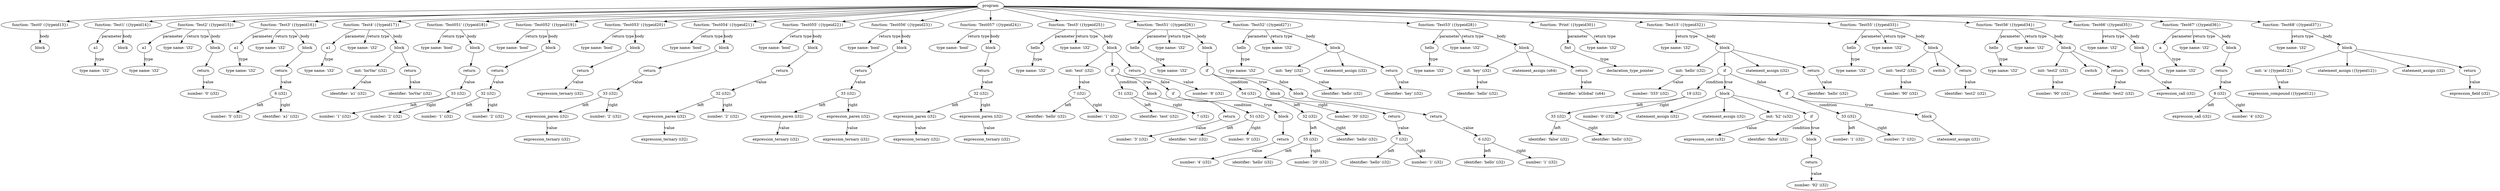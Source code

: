 digraph G {
"0x600003308000" [label="program"]
"0x6000033084e0" [label="function: 'Test0' ({typeid13})"]
"0x600003308540" [label="block"]
"0x6000033084e0" -> "0x600003308540" [label="body"]
"0x600003308000" -> "0x6000033084e0";
"0x600003308660" [label="function: 'Test1' ({typeid14})"]
"0x6000033085a0" [label="a1"]
"0x600003308600" [label="type name: 'i32'"]
"0x6000033085a0" -> "0x600003308600" [label="type"]
"0x600003308660" -> "0x6000033085a0" [label="parameter"]
"0x6000033086c0" [label="block"]
"0x600003308660" -> "0x6000033086c0" [label="body"]
"0x600003308000" -> "0x600003308660";
"0x600003308840" [label="function: 'Test2' ({typeid15})"]
"0x600003308720" [label="a1"]
"0x600003308780" [label="type name: 'i32'"]
"0x600003308720" -> "0x600003308780" [label="type"]
"0x600003308840" -> "0x600003308720" [label="parameter"]
"0x6000033087e0" [label="type name: 'i32'"]
"0x6000033088a0" [label="block"]
"0x600003308900" [label="return"]
"0x600003308960" [label="number: '0' (i32)"]
"0x600003308900" -> "0x600003308960" [label="value"]
"0x6000033088a0" -> "0x600003308900" [label=""]
"0x600003308840" -> "0x6000033087e0" [label="return type"]
"0x600003308840" -> "0x6000033088a0" [label="body"]
"0x600003308000" -> "0x600003308840";
"0x600003308ae0" [label="function: 'Test3' ({typeid16})"]
"0x6000033089c0" [label="a1"]
"0x600003308a20" [label="type name: 'i32'"]
"0x6000033089c0" -> "0x600003308a20" [label="type"]
"0x600003308ae0" -> "0x6000033089c0" [label="parameter"]
"0x600003308a80" [label="type name: 'i32'"]
"0x600003308b40" [label="block"]
"0x600003308ba0" [label="return"]
"0x600003308c60" [label="6 (i32)"]
"0x600003308c00" [label="number: '5' (i32)"]
"0x600003308cc0" [label="identifier: 'a1' (i32)"]
"0x600003308c60" -> "0x600003308c00" [label="left"]
"0x600003308c60" -> "0x600003308cc0" [label="right"]
"0x600003308ba0" -> "0x600003308c60" [label="value"]
"0x600003308b40" -> "0x600003308ba0" [label=""]
"0x600003308ae0" -> "0x600003308a80" [label="return type"]
"0x600003308ae0" -> "0x600003308b40" [label="body"]
"0x600003308000" -> "0x600003308ae0";
"0x600003308e40" [label="function: 'Test4' ({typeid17})"]
"0x600003308d20" [label="a1"]
"0x600003308d80" [label="type name: 'i32'"]
"0x600003308d20" -> "0x600003308d80" [label="type"]
"0x600003308e40" -> "0x600003308d20" [label="parameter"]
"0x600003308de0" [label="type name: 'i32'"]
"0x600003308ea0" [label="block"]
"0x600003308f60" [label="init: 'locVar' (i32)"]
"0x600003308fc0" [label="identifier: 'a1' (i32)"]
"0x600003308f60" -> "0x600003308fc0" [label="value"]
"0x600003308ea0" -> "0x600003308f60" [label=""]
"0x600003309020" [label="return"]
"0x600003309080" [label="identifier: 'locVar' (i32)"]
"0x600003309020" -> "0x600003309080" [label="value"]
"0x600003308ea0" -> "0x600003309020" [label=""]
"0x600003308e40" -> "0x600003308de0" [label="return type"]
"0x600003308e40" -> "0x600003308ea0" [label="body"]
"0x600003308000" -> "0x600003308e40";
"0x600003309140" [label="function: 'Test051' ({typeid18})"]
"0x6000033090e0" [label="type name: 'bool'"]
"0x6000033091a0" [label="block"]
"0x600003309200" [label="return"]
"0x6000033092c0" [label="33 (i32)"]
"0x600003309260" [label="number: '1' (i32)"]
"0x600003309320" [label="number: '2' (i32)"]
"0x6000033092c0" -> "0x600003309260" [label="left"]
"0x6000033092c0" -> "0x600003309320" [label="right"]
"0x600003309200" -> "0x6000033092c0" [label="value"]
"0x6000033091a0" -> "0x600003309200" [label=""]
"0x600003309140" -> "0x6000033090e0" [label="return type"]
"0x600003309140" -> "0x6000033091a0" [label="body"]
"0x600003308000" -> "0x600003309140";
"0x6000033093e0" [label="function: 'Test052' ({typeid19})"]
"0x600003309380" [label="type name: 'bool'"]
"0x600003309440" [label="block"]
"0x6000033094a0" [label="return"]
"0x600003309560" [label="32 (i32)"]
"0x600003309500" [label="number: '1' (i32)"]
"0x6000033095c0" [label="number: '2' (i32)"]
"0x600003309560" -> "0x600003309500" [label="left"]
"0x600003309560" -> "0x6000033095c0" [label="right"]
"0x6000033094a0" -> "0x600003309560" [label="value"]
"0x600003309440" -> "0x6000033094a0" [label=""]
"0x6000033093e0" -> "0x600003309380" [label="return type"]
"0x6000033093e0" -> "0x600003309440" [label="body"]
"0x600003308000" -> "0x6000033093e0";
"0x600003309680" [label="function: 'Test053' ({typeid20})"]
"0x600003309620" [label="type name: 'bool'"]
"0x6000033096e0" [label="block"]
"0x600003309740" [label="return"]
"0x6000033098c0" [label="expression_ternary (i32)"]
"0x600003309740" -> "0x6000033098c0" [label="value"]
"0x6000033096e0" -> "0x600003309740" [label=""]
"0x600003309680" -> "0x600003309620" [label="return type"]
"0x600003309680" -> "0x6000033096e0" [label="body"]
"0x600003308000" -> "0x600003309680";
"0x600003309980" [label="function: 'Test054' ({typeid21})"]
"0x600003309920" [label="type name: 'bool'"]
"0x6000033099e0" [label="block"]
"0x600003309a40" [label="return"]
"0x600003309c80" [label="33 (i32)"]
"0x600003309aa0" [label="expression_paren (i32)"]
"0x600003309c20" [label="expression_ternary (i32)"]
"0x600003309aa0" -> "0x600003309c20" [label="value"]
"0x600003309ce0" [label="number: '2' (i32)"]
"0x600003309c80" -> "0x600003309aa0" [label="left"]
"0x600003309c80" -> "0x600003309ce0" [label="right"]
"0x600003309a40" -> "0x600003309c80" [label="value"]
"0x6000033099e0" -> "0x600003309a40" [label=""]
"0x600003309980" -> "0x600003309920" [label="return type"]
"0x600003309980" -> "0x6000033099e0" [label="body"]
"0x600003308000" -> "0x600003309980";
"0x600003309da0" [label="function: 'Test055' ({typeid22})"]
"0x600003309d40" [label="type name: 'bool'"]
"0x600003309e00" [label="block"]
"0x600003309e60" [label="return"]
"0x60000330a0a0" [label="32 (i32)"]
"0x600003309ec0" [label="expression_paren (i32)"]
"0x60000330a040" [label="expression_ternary (i32)"]
"0x600003309ec0" -> "0x60000330a040" [label="value"]
"0x60000330a100" [label="number: '2' (i32)"]
"0x60000330a0a0" -> "0x600003309ec0" [label="left"]
"0x60000330a0a0" -> "0x60000330a100" [label="right"]
"0x600003309e60" -> "0x60000330a0a0" [label="value"]
"0x600003309e00" -> "0x600003309e60" [label=""]
"0x600003309da0" -> "0x600003309d40" [label="return type"]
"0x600003309da0" -> "0x600003309e00" [label="body"]
"0x600003308000" -> "0x600003309da0";
"0x60000330a1c0" [label="function: 'Test056' ({typeid23})"]
"0x60000330a160" [label="type name: 'bool'"]
"0x60000330a220" [label="block"]
"0x60000330a280" [label="return"]
"0x60000330a4c0" [label="33 (i32)"]
"0x60000330a2e0" [label="expression_paren (i32)"]
"0x60000330a460" [label="expression_ternary (i32)"]
"0x60000330a2e0" -> "0x60000330a460" [label="value"]
"0x60000330a520" [label="expression_paren (i32)"]
"0x60000330a6a0" [label="expression_ternary (i32)"]
"0x60000330a520" -> "0x60000330a6a0" [label="value"]
"0x60000330a4c0" -> "0x60000330a2e0" [label="left"]
"0x60000330a4c0" -> "0x60000330a520" [label="right"]
"0x60000330a280" -> "0x60000330a4c0" [label="value"]
"0x60000330a220" -> "0x60000330a280" [label=""]
"0x60000330a1c0" -> "0x60000330a160" [label="return type"]
"0x60000330a1c0" -> "0x60000330a220" [label="body"]
"0x600003308000" -> "0x60000330a1c0";
"0x60000330a760" [label="function: 'Test057' ({typeid24})"]
"0x60000330a700" [label="type name: 'bool'"]
"0x60000330a7c0" [label="block"]
"0x60000330a820" [label="return"]
"0x60000330aa60" [label="32 (i32)"]
"0x60000330a880" [label="expression_paren (i32)"]
"0x60000330aa00" [label="expression_ternary (i32)"]
"0x60000330a880" -> "0x60000330aa00" [label="value"]
"0x60000330aac0" [label="expression_paren (i32)"]
"0x60000330ac40" [label="expression_ternary (i32)"]
"0x60000330aac0" -> "0x60000330ac40" [label="value"]
"0x60000330aa60" -> "0x60000330a880" [label="left"]
"0x60000330aa60" -> "0x60000330aac0" [label="right"]
"0x60000330a820" -> "0x60000330aa60" [label="value"]
"0x60000330a7c0" -> "0x60000330a820" [label=""]
"0x60000330a760" -> "0x60000330a700" [label="return type"]
"0x60000330a760" -> "0x60000330a7c0" [label="body"]
"0x600003308000" -> "0x60000330a760";
"0x60000330adc0" [label="function: 'Test5' ({typeid25})"]
"0x60000330aca0" [label="hello"]
"0x60000330ad00" [label="type name: 'i32'"]
"0x60000330aca0" -> "0x60000330ad00" [label="type"]
"0x60000330adc0" -> "0x60000330aca0" [label="parameter"]
"0x60000330ad60" [label="type name: 'i32'"]
"0x60000330ae20" [label="block"]
"0x60000330aee0" [label="init: 'test' (i32)"]
"0x60000330afa0" [label="7 (i32)"]
"0x60000330af40" [label="identifier: 'hello' (i32)"]
"0x60000330b000" [label="number: '1' (i32)"]
"0x60000330afa0" -> "0x60000330af40" [label="left"]
"0x60000330afa0" -> "0x60000330b000" [label="right"]
"0x60000330aee0" -> "0x60000330afa0" [label="value"]
"0x60000330ae20" -> "0x60000330aee0" [label=""]
"0x60000330b5a0" [label="if"]
"0x60000330b0c0" [label="51 (i32)"]
"0x60000330b060" [label="identifier: 'test' (i32)"]
"0x60000330b120" [label="7 (i32)"]
"0x60000330b0c0" -> "0x60000330b060" [label="left"]
"0x60000330b0c0" -> "0x60000330b120" [label="right"]
"0x60000330b1e0" [label="block"]
"0x60000330b240" [label="return"]
"0x60000330b2a0" [label="number: '3' (i32)"]
"0x60000330b240" -> "0x60000330b2a0" [label="value"]
"0x60000330b1e0" -> "0x60000330b240" [label=""]
"0x60000330b540" [label="if"]
"0x60000330b360" [label="51 (i32)"]
"0x60000330b300" [label="identifier: 'test' (i32)"]
"0x60000330b3c0" [label="number: '0' (i32)"]
"0x60000330b360" -> "0x60000330b300" [label="left"]
"0x60000330b360" -> "0x60000330b3c0" [label="right"]
"0x60000330b420" [label="block"]
"0x60000330b480" [label="return"]
"0x60000330b4e0" [label="number: '4' (i32)"]
"0x60000330b480" -> "0x60000330b4e0" [label="value"]
"0x60000330b420" -> "0x60000330b480" [label=""]
"0x60000330b540" -> "0x60000330b360" [label="condition"]
"0x60000330b540" -> "0x60000330b420" [label="true"]
"0x60000330b5a0" -> "0x60000330b0c0" [label="condition"]
"0x60000330b5a0" -> "0x60000330b1e0" [label="true"]
"0x60000330b5a0" -> "0x60000330b540" [label="false"]
"0x60000330ae20" -> "0x60000330b5a0" [label=""]
"0x60000330b600" [label="return"]
"0x60000330b660" [label="number: '8' (i32)"]
"0x60000330b600" -> "0x60000330b660" [label="value"]
"0x60000330ae20" -> "0x60000330b600" [label=""]
"0x60000330adc0" -> "0x60000330ad60" [label="return type"]
"0x60000330adc0" -> "0x60000330ae20" [label="body"]
"0x600003308000" -> "0x60000330adc0";
"0x60000330b7e0" [label="function: 'Test51' ({typeid26})"]
"0x60000330b6c0" [label="hello"]
"0x60000330b720" [label="type name: 'i32'"]
"0x60000330b6c0" -> "0x60000330b720" [label="type"]
"0x60000330b7e0" -> "0x60000330b6c0" [label="parameter"]
"0x60000330b780" [label="type name: 'i32'"]
"0x60000330b840" [label="block"]
"0x60000330bf00" [label="if"]
"0x60000330ba80" [label="54 (i32)"]
"0x60000330b9c0" [label="32 (i32)"]
"0x60000330b900" [label="55 (i32)"]
"0x60000330b8a0" [label="identifier: 'hello' (i32)"]
"0x60000330b960" [label="number: '20' (i32)"]
"0x60000330b900" -> "0x60000330b8a0" [label="left"]
"0x60000330b900" -> "0x60000330b960" [label="right"]
"0x60000330ba20" [label="identifier: 'hello' (i32)"]
"0x60000330b9c0" -> "0x60000330b900" [label="left"]
"0x60000330b9c0" -> "0x60000330ba20" [label="right"]
"0x60000330bae0" [label="number: '30' (i32)"]
"0x60000330ba80" -> "0x60000330b9c0" [label="left"]
"0x60000330ba80" -> "0x60000330bae0" [label="right"]
"0x60000330bb40" [label="block"]
"0x60000330bba0" [label="return"]
"0x60000330bc60" [label="7 (i32)"]
"0x60000330bc00" [label="identifier: 'hello' (i32)"]
"0x60000330bcc0" [label="number: '1' (i32)"]
"0x60000330bc60" -> "0x60000330bc00" [label="left"]
"0x60000330bc60" -> "0x60000330bcc0" [label="right"]
"0x60000330bba0" -> "0x60000330bc60" [label="value"]
"0x60000330bb40" -> "0x60000330bba0" [label=""]
"0x60000330bd20" [label="block"]
"0x60000330bd80" [label="return"]
"0x60000330be40" [label="6 (i32)"]
"0x60000330bde0" [label="identifier: 'hello' (i32)"]
"0x60000330bea0" [label="number: '1' (i32)"]
"0x60000330be40" -> "0x60000330bde0" [label="left"]
"0x60000330be40" -> "0x60000330bea0" [label="right"]
"0x60000330bd80" -> "0x60000330be40" [label="value"]
"0x60000330bd20" -> "0x60000330bd80" [label=""]
"0x60000330bf00" -> "0x60000330ba80" [label="condition"]
"0x60000330bf00" -> "0x60000330bb40" [label="true"]
"0x60000330bf00" -> "0x60000330bd20" [label="false"]
"0x60000330b840" -> "0x60000330bf00" [label=""]
"0x60000330b7e0" -> "0x60000330b780" [label="return type"]
"0x60000330b7e0" -> "0x60000330b840" [label="body"]
"0x600003308000" -> "0x60000330b7e0";
"0x6000033000c0" [label="function: 'Test52' ({typeid27})"]
"0x60000330bf60" [label="hello"]
"0x600003300000" [label="type name: 'i32'"]
"0x60000330bf60" -> "0x600003300000" [label="type"]
"0x6000033000c0" -> "0x60000330bf60" [label="parameter"]
"0x600003300060" [label="type name: 'i32'"]
"0x600003300120" [label="block"]
"0x6000033001e0" [label="init: 'hey' (i32)"]
"0x600003300240" [label="identifier: 'hello' (i32)"]
"0x6000033001e0" -> "0x600003300240" [label="value"]
"0x600003300120" -> "0x6000033001e0" [label=""]
"0x600003300300" [label="statement_assign (i32)"]
"0x600003300120" -> "0x600003300300" [label=""]
"0x6000033003c0" [label="return"]
"0x600003300420" [label="identifier: 'hey' (i32)"]
"0x6000033003c0" -> "0x600003300420" [label="value"]
"0x600003300120" -> "0x6000033003c0" [label=""]
"0x6000033000c0" -> "0x600003300060" [label="return type"]
"0x6000033000c0" -> "0x600003300120" [label="body"]
"0x600003308000" -> "0x6000033000c0";
"0x6000033005a0" [label="function: 'Test53' ({typeid28})"]
"0x600003300480" [label="hello"]
"0x6000033004e0" [label="type name: 'i32'"]
"0x600003300480" -> "0x6000033004e0" [label="type"]
"0x6000033005a0" -> "0x600003300480" [label="parameter"]
"0x600003300540" [label="type name: 'i32'"]
"0x600003300600" [label="block"]
"0x6000033006c0" [label="init: 'hey' (i32)"]
"0x600003300720" [label="identifier: 'hello' (i32)"]
"0x6000033006c0" -> "0x600003300720" [label="value"]
"0x600003300600" -> "0x6000033006c0" [label=""]
"0x6000033007e0" [label="statement_assign (u64)"]
"0x600003300600" -> "0x6000033007e0" [label=""]
"0x600003300960" [label="return"]
"0x6000033009c0" [label="identifier: 'aGlobal' (u64)"]
"0x600003300960" -> "0x6000033009c0" [label="value"]
"0x600003300600" -> "0x600003300960" [label=""]
"0x6000033005a0" -> "0x600003300540" [label="return type"]
"0x6000033005a0" -> "0x600003300600" [label="body"]
"0x600003308000" -> "0x6000033005a0";
"0x600003300ba0" [label="function: 'Print' ({typeid30})"]
"0x600003300a20" [label="fmt"]
"0x600003300ae0" [label="declaration_type_pointer"]
"0x600003300a20" -> "0x600003300ae0" [label="type"]
"0x600003300ba0" -> "0x600003300a20" [label="parameter"]
"0x600003300b40" [label="type name: 'i32'"]
"0x600003300ba0" -> "0x600003300b40" [label="return type"]
"0x600003308000" -> "0x600003300ba0";
"0x600003300c60" [label="function: 'Test15' ({typeid32})"]
"0x600003300c00" [label="type name: 'i32'"]
"0x600003300cc0" [label="block"]
"0x600003300d80" [label="init: 'hello' (i32)"]
"0x600003300de0" [label="number: '333' (i32)"]
"0x600003300d80" -> "0x600003300de0" [label="value"]
"0x600003300cc0" -> "0x600003300d80" [label=""]
"0x600003301980" [label="if"]
"0x600003300f60" [label="19 (i32)"]
"0x600003300ea0" [label="33 (i32)"]
"0x600003300e40" [label="identifier: 'false' (i32)"]
"0x600003300f00" [label="identifier: 'hello' (i32)"]
"0x600003300ea0" -> "0x600003300e40" [label="left"]
"0x600003300ea0" -> "0x600003300f00" [label="right"]
"0x600003300fc0" [label="number: '0' (i32)"]
"0x600003300f60" -> "0x600003300ea0" [label="left"]
"0x600003300f60" -> "0x600003300fc0" [label="right"]
"0x600003301020" [label="block"]
"0x6000033010e0" [label="statement_assign (i32)"]
"0x600003301020" -> "0x6000033010e0" [label=""]
"0x600003301200" [label="statement_assign (i32)"]
"0x600003301020" -> "0x600003301200" [label=""]
"0x600003301320" [label="init: 'h2' (u32)"]
"0x6000033013e0" [label="expression_cast (u32)"]
"0x600003301320" -> "0x6000033013e0" [label="value"]
"0x600003301020" -> "0x600003301320" [label=""]
"0x600003301620" [label="if"]
"0x6000033014a0" [label="identifier: 'false' (i32)"]
"0x600003301500" [label="block"]
"0x600003301560" [label="return"]
"0x6000033015c0" [label="number: '92' (i32)"]
"0x600003301560" -> "0x6000033015c0" [label="value"]
"0x600003301500" -> "0x600003301560" [label=""]
"0x600003301620" -> "0x6000033014a0" [label="condition"]
"0x600003301620" -> "0x600003301500" [label="true"]
"0x600003301020" -> "0x600003301620" [label=""]
"0x600003301920" [label="if"]
"0x6000033016e0" [label="33 (i32)"]
"0x600003301680" [label="number: '1' (i32)"]
"0x600003301740" [label="number: '2' (i32)"]
"0x6000033016e0" -> "0x600003301680" [label="left"]
"0x6000033016e0" -> "0x600003301740" [label="right"]
"0x6000033017a0" [label="block"]
"0x600003301860" [label="statement_assign (i32)"]
"0x6000033017a0" -> "0x600003301860" [label=""]
"0x600003301920" -> "0x6000033016e0" [label="condition"]
"0x600003301920" -> "0x6000033017a0" [label="true"]
"0x600003301980" -> "0x600003300f60" [label="condition"]
"0x600003301980" -> "0x600003301020" [label="true"]
"0x600003301980" -> "0x600003301920" [label="false"]
"0x600003300cc0" -> "0x600003301980" [label=""]
"0x600003301a40" [label="statement_assign (i32)"]
"0x600003300cc0" -> "0x600003301a40" [label=""]
"0x600003301b00" [label="return"]
"0x600003301b60" [label="identifier: 'hello' (i32)"]
"0x600003301b00" -> "0x600003301b60" [label="value"]
"0x600003300cc0" -> "0x600003301b00" [label=""]
"0x600003300c60" -> "0x600003300c00" [label="return type"]
"0x600003300c60" -> "0x600003300cc0" [label="body"]
"0x600003308000" -> "0x600003300c60";
"0x600003301ce0" [label="function: 'Test55' ({typeid33})"]
"0x600003301bc0" [label="hello"]
"0x600003301c20" [label="type name: 'i32'"]
"0x600003301bc0" -> "0x600003301c20" [label="type"]
"0x600003301ce0" -> "0x600003301bc0" [label="parameter"]
"0x600003301c80" [label="type name: 'i32'"]
"0x600003301d40" [label="block"]
"0x600003301e00" [label="init: 'test2' (i32)"]
"0x600003301e60" [label="number: '90' (i32)"]
"0x600003301e00" -> "0x600003301e60" [label="value"]
"0x600003301d40" -> "0x600003301e00" [label=""]
"0x6000033021c0" [label="switch"]
"0x600003301d40" -> "0x6000033021c0" [label=""]
"0x600003302220" [label="return"]
"0x600003302280" [label="identifier: 'test2' (i32)"]
"0x600003302220" -> "0x600003302280" [label="value"]
"0x600003301d40" -> "0x600003302220" [label=""]
"0x600003301ce0" -> "0x600003301c80" [label="return type"]
"0x600003301ce0" -> "0x600003301d40" [label="body"]
"0x600003308000" -> "0x600003301ce0";
"0x600003302400" [label="function: 'Test56' ({typeid34})"]
"0x6000033022e0" [label="hello"]
"0x600003302340" [label="type name: 'i32'"]
"0x6000033022e0" -> "0x600003302340" [label="type"]
"0x600003302400" -> "0x6000033022e0" [label="parameter"]
"0x6000033023a0" [label="type name: 'i32'"]
"0x600003302460" [label="block"]
"0x600003302520" [label="init: 'test2' (i32)"]
"0x600003302580" [label="number: '90' (i32)"]
"0x600003302520" -> "0x600003302580" [label="value"]
"0x600003302460" -> "0x600003302520" [label=""]
"0x600003302ac0" [label="switch"]
"0x600003302460" -> "0x600003302ac0" [label=""]
"0x600003302b20" [label="return"]
"0x600003302b80" [label="identifier: 'test2' (i32)"]
"0x600003302b20" -> "0x600003302b80" [label="value"]
"0x600003302460" -> "0x600003302b20" [label=""]
"0x600003302400" -> "0x6000033023a0" [label="return type"]
"0x600003302400" -> "0x600003302460" [label="body"]
"0x600003308000" -> "0x600003302400";
"0x600003302c40" [label="function: 'Test66' ({typeid35})"]
"0x600003302be0" [label="type name: 'i32'"]
"0x600003302ca0" [label="block"]
"0x600003302d00" [label="return"]
"0x600003302e20" [label="expression_call (i32)"]
"0x600003302d00" -> "0x600003302e20" [label="value"]
"0x600003302ca0" -> "0x600003302d00" [label=""]
"0x600003302c40" -> "0x600003302be0" [label="return type"]
"0x600003302c40" -> "0x600003302ca0" [label="body"]
"0x600003308000" -> "0x600003302c40";
"0x600003302fa0" [label="function: 'Test67' ({typeid36})"]
"0x600003302e80" [label="a"]
"0x600003302ee0" [label="type name: 'i32'"]
"0x600003302e80" -> "0x600003302ee0" [label="type"]
"0x600003302fa0" -> "0x600003302e80" [label="parameter"]
"0x600003302f40" [label="type name: 'i32'"]
"0x600003303000" [label="block"]
"0x600003303060" [label="return"]
"0x6000033032a0" [label="8 (i32)"]
"0x600003303240" [label="expression_call (i32)"]
"0x600003303300" [label="number: '4' (i32)"]
"0x6000033032a0" -> "0x600003303240" [label="left"]
"0x6000033032a0" -> "0x600003303300" [label="right"]
"0x600003303060" -> "0x6000033032a0" [label="value"]
"0x600003303000" -> "0x600003303060" [label=""]
"0x600003302fa0" -> "0x600003302f40" [label="return type"]
"0x600003302fa0" -> "0x600003303000" [label="body"]
"0x600003308000" -> "0x600003302fa0";
"0x600003303660" [label="function: 'Test68' ({typeid37})"]
"0x600003303600" [label="type name: 'i32'"]
"0x6000033036c0" [label="block"]
"0x600003303780" [label="init: 'a' ({typeid12})"]
"0x600003303840" [label="expression_compound ({typeid12})"]
"0x600003303780" -> "0x600003303840" [label="value"]
"0x6000033036c0" -> "0x600003303780" [label=""]
"0x600003303960" [label="statement_assign ({typeid12})"]
"0x6000033036c0" -> "0x600003303960" [label=""]
"0x600003303ba0" [label="statement_assign (i32)"]
"0x6000033036c0" -> "0x600003303ba0" [label=""]
"0x600003303c60" [label="return"]
"0x600003303d20" [label="expression_field (i32)"]
"0x600003303c60" -> "0x600003303d20" [label="value"]
"0x6000033036c0" -> "0x600003303c60" [label=""]
"0x600003303660" -> "0x600003303600" [label="return type"]
"0x600003303660" -> "0x6000033036c0" [label="body"]
"0x600003308000" -> "0x600003303660";
}
